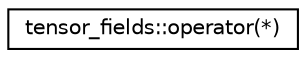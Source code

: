 digraph "Graphical Class Hierarchy"
{
 // LATEX_PDF_SIZE
  edge [fontname="Helvetica",fontsize="10",labelfontname="Helvetica",labelfontsize="10"];
  node [fontname="Helvetica",fontsize="10",shape=record];
  rankdir="LR";
  Node0 [label="tensor_fields::operator(*)",height=0.2,width=0.4,color="black", fillcolor="white", style="filled",URL="$interfacetensor__fields_1_1operator_07_5_08.html",tooltip=" "];
}
